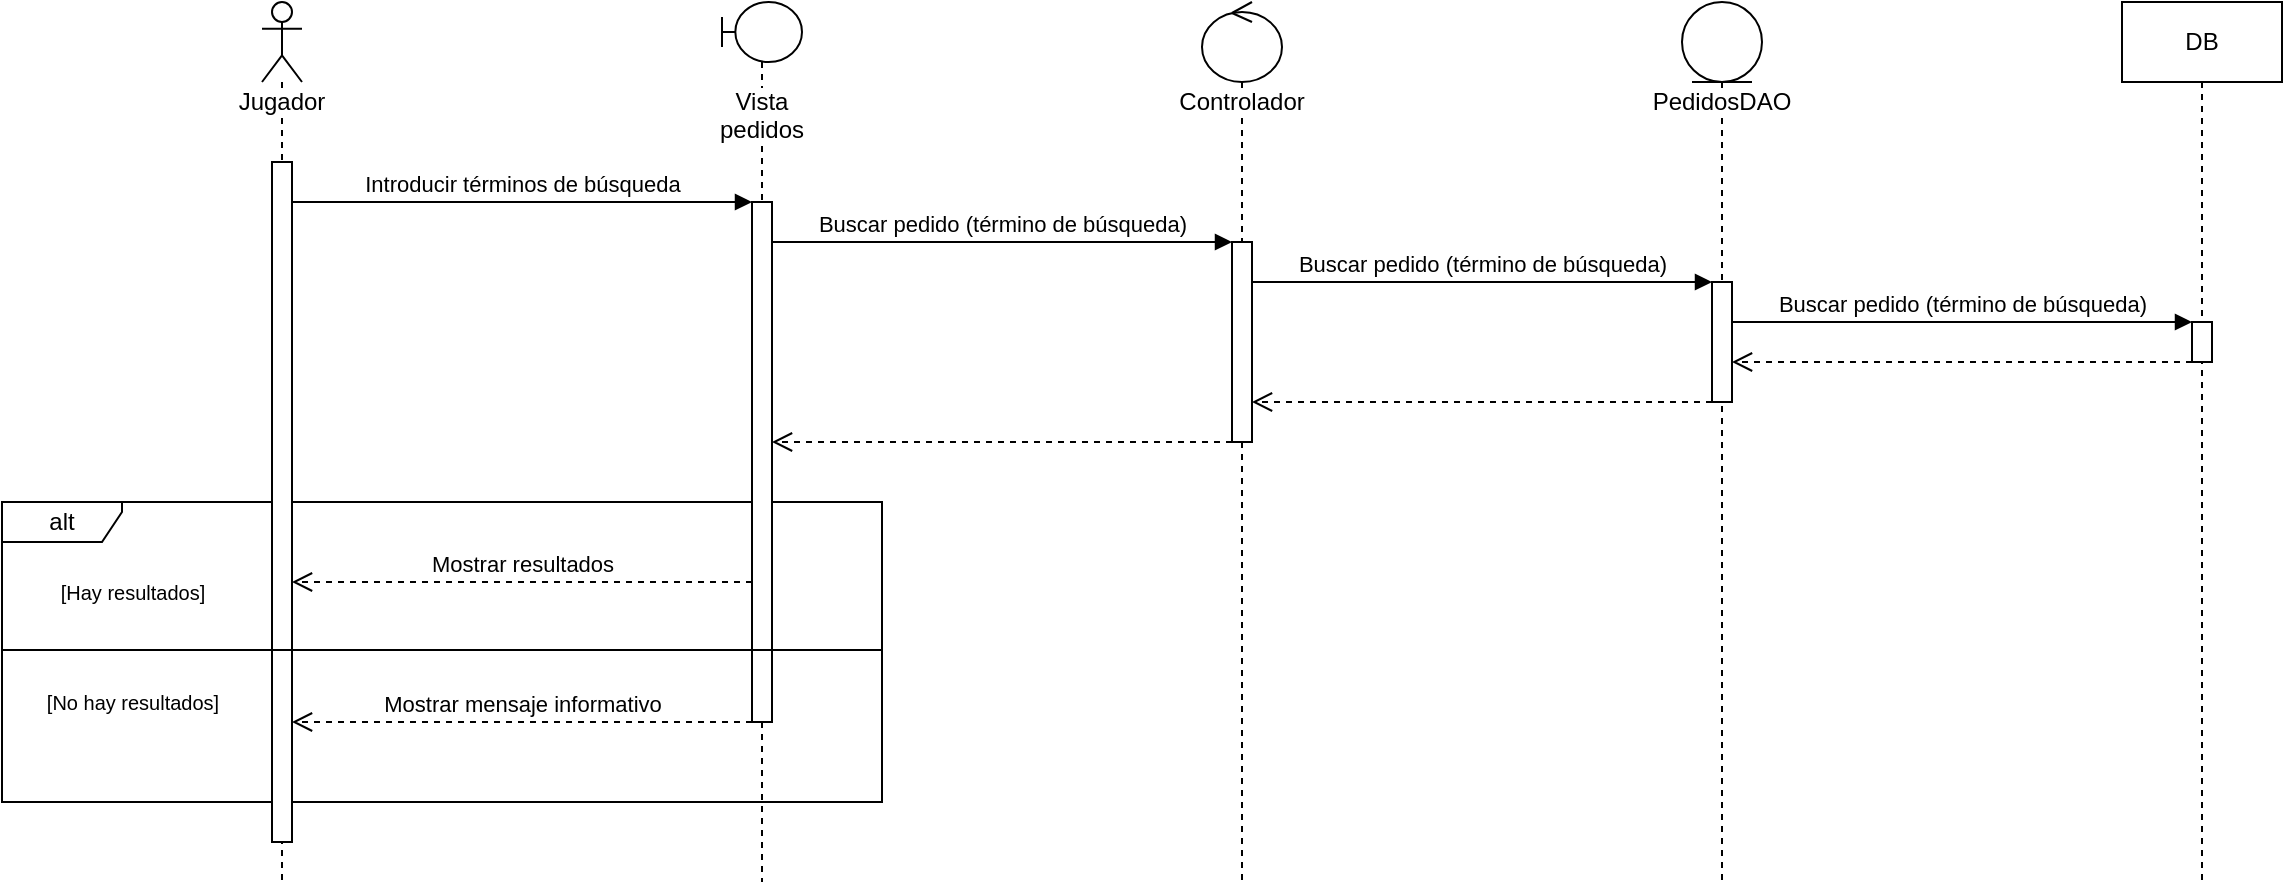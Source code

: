 <mxfile>
    <diagram name="buscar_pedidos" id="NyhIlnAzHlkeaiUVRL89">
        <mxGraphModel dx="2469" dy="983" grid="1" gridSize="10" guides="1" tooltips="1" connect="1" arrows="1" fold="1" page="1" pageScale="1" pageWidth="1169" pageHeight="827" background="#ffffff" math="0" shadow="0">
            <root>
                <mxCell id="NrNLIRBO0aEdzIi07ugP-0"/>
                <mxCell id="NrNLIRBO0aEdzIi07ugP-1" parent="NrNLIRBO0aEdzIi07ugP-0"/>
                <mxCell id="BHLCN95Iwq6hQH6J4D9S-4" value="alt" style="shape=umlFrame;whiteSpace=wrap;html=1;width=60;height=20;" vertex="1" parent="NrNLIRBO0aEdzIi07ugP-1">
                    <mxGeometry x="-80" y="290" width="440" height="150" as="geometry"/>
                </mxCell>
                <mxCell id="NrNLIRBO0aEdzIi07ugP-4" value="&lt;span style=&quot;background-color: rgb(255, 255, 255);&quot;&gt;Jugador&lt;/span&gt;" style="shape=umlLifeline;participant=umlActor;perimeter=lifelinePerimeter;whiteSpace=wrap;html=1;container=1;collapsible=0;recursiveResize=0;verticalAlign=top;spacingTop=36;outlineConnect=0;size=40;" vertex="1" parent="NrNLIRBO0aEdzIi07ugP-1">
                    <mxGeometry x="50" y="40" width="20" height="440" as="geometry"/>
                </mxCell>
                <mxCell id="NrNLIRBO0aEdzIi07ugP-5" value="" style="html=1;points=[];perimeter=orthogonalPerimeter;labelBackgroundColor=#FFFFFF;" vertex="1" parent="NrNLIRBO0aEdzIi07ugP-4">
                    <mxGeometry x="5" y="80" width="10" height="340" as="geometry"/>
                </mxCell>
                <mxCell id="NrNLIRBO0aEdzIi07ugP-6" value="Vista pedidos" style="shape=umlLifeline;participant=umlBoundary;perimeter=lifelinePerimeter;whiteSpace=wrap;html=1;container=1;collapsible=0;recursiveResize=0;verticalAlign=top;spacingTop=36;outlineConnect=0;labelBackgroundColor=#FFFFFF;size=30;" vertex="1" parent="NrNLIRBO0aEdzIi07ugP-1">
                    <mxGeometry x="280" y="40" width="40" height="440" as="geometry"/>
                </mxCell>
                <mxCell id="NrNLIRBO0aEdzIi07ugP-7" value="" style="html=1;points=[];perimeter=orthogonalPerimeter;labelBackgroundColor=#FFFFFF;" vertex="1" parent="NrNLIRBO0aEdzIi07ugP-6">
                    <mxGeometry x="15" y="100" width="10" height="260" as="geometry"/>
                </mxCell>
                <mxCell id="NrNLIRBO0aEdzIi07ugP-8" value="PedidosDAO" style="shape=umlLifeline;participant=umlEntity;perimeter=lifelinePerimeter;whiteSpace=wrap;html=1;container=1;collapsible=0;recursiveResize=0;verticalAlign=top;spacingTop=36;outlineConnect=0;labelBackgroundColor=#FFFFFF;" vertex="1" parent="NrNLIRBO0aEdzIi07ugP-1">
                    <mxGeometry x="760" y="40" width="40" height="440" as="geometry"/>
                </mxCell>
                <mxCell id="NrNLIRBO0aEdzIi07ugP-9" value="" style="html=1;points=[];perimeter=orthogonalPerimeter;labelBackgroundColor=#FFFFFF;" vertex="1" parent="NrNLIRBO0aEdzIi07ugP-8">
                    <mxGeometry x="15" y="140" width="10" height="60" as="geometry"/>
                </mxCell>
                <mxCell id="NrNLIRBO0aEdzIi07ugP-11" value="Controlador" style="shape=umlLifeline;participant=umlControl;perimeter=lifelinePerimeter;whiteSpace=wrap;html=1;container=1;collapsible=0;recursiveResize=0;verticalAlign=top;spacingTop=36;outlineConnect=0;labelBackgroundColor=#FFFFFF;" vertex="1" parent="NrNLIRBO0aEdzIi07ugP-1">
                    <mxGeometry x="520" y="40" width="40" height="440" as="geometry"/>
                </mxCell>
                <mxCell id="NrNLIRBO0aEdzIi07ugP-12" value="" style="html=1;points=[];perimeter=orthogonalPerimeter;labelBackgroundColor=#FFFFFF;" vertex="1" parent="NrNLIRBO0aEdzIi07ugP-11">
                    <mxGeometry x="15" y="120" width="10" height="100" as="geometry"/>
                </mxCell>
                <mxCell id="NrNLIRBO0aEdzIi07ugP-13" value="Introducir términos de búsqueda" style="html=1;verticalAlign=bottom;endArrow=block;" edge="1" parent="NrNLIRBO0aEdzIi07ugP-1" source="NrNLIRBO0aEdzIi07ugP-5" target="NrNLIRBO0aEdzIi07ugP-7">
                    <mxGeometry width="80" relative="1" as="geometry">
                        <mxPoint x="410" y="370" as="sourcePoint"/>
                        <mxPoint x="490" y="370" as="targetPoint"/>
                        <Array as="points">
                            <mxPoint x="180" y="140"/>
                        </Array>
                    </mxGeometry>
                </mxCell>
                <mxCell id="NrNLIRBO0aEdzIi07ugP-16" value="Buscar pedido (término de búsqueda)" style="html=1;verticalAlign=bottom;endArrow=block;" edge="1" parent="NrNLIRBO0aEdzIi07ugP-1" source="NrNLIRBO0aEdzIi07ugP-7" target="NrNLIRBO0aEdzIi07ugP-12">
                    <mxGeometry width="80" relative="1" as="geometry">
                        <mxPoint x="310" y="240.0" as="sourcePoint"/>
                        <mxPoint x="540" y="240.0" as="targetPoint"/>
                        <Array as="points">
                            <mxPoint x="420" y="160"/>
                        </Array>
                    </mxGeometry>
                </mxCell>
                <mxCell id="NrNLIRBO0aEdzIi07ugP-17" value="" style="html=1;verticalAlign=bottom;endArrow=open;dashed=1;endSize=8;" edge="1" parent="NrNLIRBO0aEdzIi07ugP-1" source="NrNLIRBO0aEdzIi07ugP-12" target="NrNLIRBO0aEdzIi07ugP-7">
                    <mxGeometry relative="1" as="geometry">
                        <mxPoint x="535.0" y="300" as="sourcePoint"/>
                        <mxPoint x="305" y="300" as="targetPoint"/>
                        <Array as="points">
                            <mxPoint x="420" y="260"/>
                        </Array>
                    </mxGeometry>
                </mxCell>
                <mxCell id="NrNLIRBO0aEdzIi07ugP-18" value="Mostrar resultados" style="html=1;verticalAlign=bottom;endArrow=open;dashed=1;endSize=8;" edge="1" parent="NrNLIRBO0aEdzIi07ugP-1" target="NrNLIRBO0aEdzIi07ugP-5" source="NrNLIRBO0aEdzIi07ugP-7">
                    <mxGeometry relative="1" as="geometry">
                        <mxPoint x="295" y="320" as="sourcePoint"/>
                        <mxPoint x="65" y="320" as="targetPoint"/>
                        <Array as="points">
                            <mxPoint x="180" y="330"/>
                        </Array>
                    </mxGeometry>
                </mxCell>
                <mxCell id="NrNLIRBO0aEdzIi07ugP-24" value="DB" style="shape=umlLifeline;perimeter=lifelinePerimeter;whiteSpace=wrap;html=1;container=1;collapsible=0;recursiveResize=0;outlineConnect=0;labelBackgroundColor=#FFFFFF;" vertex="1" parent="NrNLIRBO0aEdzIi07ugP-1">
                    <mxGeometry x="980" y="40" width="80" height="440" as="geometry"/>
                </mxCell>
                <mxCell id="BHLCN95Iwq6hQH6J4D9S-1" value="" style="html=1;points=[];perimeter=orthogonalPerimeter;" vertex="1" parent="NrNLIRBO0aEdzIi07ugP-24">
                    <mxGeometry x="35" y="160" width="10" height="20" as="geometry"/>
                </mxCell>
                <mxCell id="NrNLIRBO0aEdzIi07ugP-33" value="Buscar pedido (término de búsqueda)" style="html=1;verticalAlign=bottom;endArrow=block;" edge="1" parent="NrNLIRBO0aEdzIi07ugP-1" source="NrNLIRBO0aEdzIi07ugP-12" target="NrNLIRBO0aEdzIi07ugP-9">
                    <mxGeometry width="80" relative="1" as="geometry">
                        <mxPoint x="315" y="250" as="sourcePoint"/>
                        <mxPoint x="545" y="250" as="targetPoint"/>
                        <Array as="points">
                            <mxPoint x="650" y="180"/>
                        </Array>
                    </mxGeometry>
                </mxCell>
                <mxCell id="NrNLIRBO0aEdzIi07ugP-34" value="" style="html=1;verticalAlign=bottom;endArrow=open;dashed=1;endSize=8;" edge="1" parent="NrNLIRBO0aEdzIi07ugP-1" source="NrNLIRBO0aEdzIi07ugP-9" target="NrNLIRBO0aEdzIi07ugP-12">
                    <mxGeometry relative="1" as="geometry">
                        <mxPoint x="680" y="530" as="sourcePoint"/>
                        <mxPoint x="600" y="530" as="targetPoint"/>
                        <Array as="points">
                            <mxPoint x="660" y="240"/>
                        </Array>
                    </mxGeometry>
                </mxCell>
                <mxCell id="BHLCN95Iwq6hQH6J4D9S-2" value="Buscar pedido (término de búsqueda)" style="html=1;verticalAlign=bottom;endArrow=block;" edge="1" parent="NrNLIRBO0aEdzIi07ugP-1" source="NrNLIRBO0aEdzIi07ugP-9" target="BHLCN95Iwq6hQH6J4D9S-1">
                    <mxGeometry width="80" relative="1" as="geometry">
                        <mxPoint x="555" y="190" as="sourcePoint"/>
                        <mxPoint x="785" y="190" as="targetPoint"/>
                        <Array as="points">
                            <mxPoint x="900" y="200"/>
                        </Array>
                    </mxGeometry>
                </mxCell>
                <mxCell id="BHLCN95Iwq6hQH6J4D9S-3" value="" style="html=1;verticalAlign=bottom;endArrow=open;dashed=1;endSize=8;" edge="1" parent="NrNLIRBO0aEdzIi07ugP-1" source="BHLCN95Iwq6hQH6J4D9S-1" target="NrNLIRBO0aEdzIi07ugP-9">
                    <mxGeometry relative="1" as="geometry">
                        <mxPoint x="785" y="250" as="sourcePoint"/>
                        <mxPoint x="555" y="250" as="targetPoint"/>
                        <Array as="points">
                            <mxPoint x="900" y="220"/>
                        </Array>
                    </mxGeometry>
                </mxCell>
                <mxCell id="BHLCN95Iwq6hQH6J4D9S-5" value="&lt;font style=&quot;font-size: 10px;&quot;&gt;[Hay resultados]&lt;/font&gt;" style="text;html=1;align=center;verticalAlign=middle;resizable=0;points=[];autosize=1;strokeColor=none;fillColor=none;" vertex="1" parent="NrNLIRBO0aEdzIi07ugP-1">
                    <mxGeometry x="-65" y="320" width="100" height="30" as="geometry"/>
                </mxCell>
                <mxCell id="BHLCN95Iwq6hQH6J4D9S-6" value="" style="line;strokeWidth=1;fillColor=none;align=left;verticalAlign=middle;spacingTop=-1;spacingLeft=3;spacingRight=3;rotatable=0;labelPosition=right;points=[];portConstraint=eastwest;strokeColor=inherit;" vertex="1" parent="NrNLIRBO0aEdzIi07ugP-1">
                    <mxGeometry x="-80" y="360" width="440" height="8" as="geometry"/>
                </mxCell>
                <mxCell id="BHLCN95Iwq6hQH6J4D9S-7" value="Mostrar mensaje informativo" style="html=1;verticalAlign=bottom;endArrow=open;dashed=1;endSize=8;" edge="1" parent="NrNLIRBO0aEdzIi07ugP-1" source="NrNLIRBO0aEdzIi07ugP-7" target="NrNLIRBO0aEdzIi07ugP-5">
                    <mxGeometry relative="1" as="geometry">
                        <mxPoint x="305" y="340" as="sourcePoint"/>
                        <mxPoint x="75" y="340" as="targetPoint"/>
                        <Array as="points">
                            <mxPoint x="190" y="400"/>
                        </Array>
                    </mxGeometry>
                </mxCell>
                <mxCell id="BHLCN95Iwq6hQH6J4D9S-8" value="&lt;font style=&quot;font-size: 10px;&quot;&gt;[No hay resultados]&lt;/font&gt;" style="text;html=1;align=center;verticalAlign=middle;resizable=0;points=[];autosize=1;strokeColor=none;fillColor=none;" vertex="1" parent="NrNLIRBO0aEdzIi07ugP-1">
                    <mxGeometry x="-70" y="375" width="110" height="30" as="geometry"/>
                </mxCell>
            </root>
        </mxGraphModel>
    </diagram>
    <diagram name="ver_pedidos" id="2v1RjmbA5qMmFiW3CMwf">
        <mxGraphModel dx="1040" dy="786" grid="1" gridSize="10" guides="1" tooltips="1" connect="1" arrows="1" fold="1" page="1" pageScale="1" pageWidth="1169" pageHeight="827" background="#FFFFFF" math="0" shadow="0">
            <root>
                <mxCell id="eQL7C9l_25B5tAFCXCl3-0"/>
                <mxCell id="eQL7C9l_25B5tAFCXCl3-1" parent="eQL7C9l_25B5tAFCXCl3-0"/>
                <mxCell id="eQL7C9l_25B5tAFCXCl3-2" value="&lt;span style=&quot;background-color: rgb(255, 255, 255);&quot;&gt;Jugador&lt;/span&gt;" style="shape=umlLifeline;participant=umlActor;perimeter=lifelinePerimeter;whiteSpace=wrap;html=1;container=1;collapsible=0;recursiveResize=0;verticalAlign=top;spacingTop=36;outlineConnect=0;size=40;rounded=1;" vertex="1" parent="eQL7C9l_25B5tAFCXCl3-1">
                    <mxGeometry x="50" y="40" width="20" height="280" as="geometry"/>
                </mxCell>
                <mxCell id="eQL7C9l_25B5tAFCXCl3-3" value="" style="html=1;points=[];perimeter=orthogonalPerimeter;labelBackgroundColor=#FFFFFF;rounded=1;" vertex="1" parent="eQL7C9l_25B5tAFCXCl3-2">
                    <mxGeometry x="5" y="80" width="10" height="180" as="geometry"/>
                </mxCell>
                <mxCell id="eQL7C9l_25B5tAFCXCl3-4" value="Vista pedidos" style="shape=umlLifeline;participant=umlBoundary;perimeter=lifelinePerimeter;whiteSpace=wrap;html=1;container=1;collapsible=0;recursiveResize=0;verticalAlign=top;spacingTop=36;outlineConnect=0;labelBackgroundColor=#FFFFFF;size=30;rounded=1;" vertex="1" parent="eQL7C9l_25B5tAFCXCl3-1">
                    <mxGeometry x="280" y="40" width="40" height="280" as="geometry"/>
                </mxCell>
                <mxCell id="eQL7C9l_25B5tAFCXCl3-5" value="" style="html=1;points=[];perimeter=orthogonalPerimeter;labelBackgroundColor=#FFFFFF;rounded=1;" vertex="1" parent="eQL7C9l_25B5tAFCXCl3-4">
                    <mxGeometry x="15" y="100" width="10" height="140" as="geometry"/>
                </mxCell>
                <mxCell id="eQL7C9l_25B5tAFCXCl3-6" value="PedidosDAO" style="shape=umlLifeline;participant=umlEntity;perimeter=lifelinePerimeter;whiteSpace=wrap;html=1;container=1;collapsible=0;recursiveResize=0;verticalAlign=top;spacingTop=36;outlineConnect=0;labelBackgroundColor=#FFFFFF;rounded=1;" vertex="1" parent="eQL7C9l_25B5tAFCXCl3-1">
                    <mxGeometry x="760" y="40" width="40" height="280" as="geometry"/>
                </mxCell>
                <mxCell id="eQL7C9l_25B5tAFCXCl3-7" value="" style="html=1;points=[];perimeter=orthogonalPerimeter;labelBackgroundColor=#FFFFFF;rounded=1;" vertex="1" parent="eQL7C9l_25B5tAFCXCl3-6">
                    <mxGeometry x="15" y="140" width="10" height="60" as="geometry"/>
                </mxCell>
                <mxCell id="eQL7C9l_25B5tAFCXCl3-8" value="Controlador" style="shape=umlLifeline;participant=umlControl;perimeter=lifelinePerimeter;whiteSpace=wrap;html=1;container=1;collapsible=0;recursiveResize=0;verticalAlign=top;spacingTop=36;outlineConnect=0;labelBackgroundColor=#FFFFFF;rounded=1;" vertex="1" parent="eQL7C9l_25B5tAFCXCl3-1">
                    <mxGeometry x="520" y="40" width="40" height="280" as="geometry"/>
                </mxCell>
                <mxCell id="eQL7C9l_25B5tAFCXCl3-9" value="" style="html=1;points=[];perimeter=orthogonalPerimeter;labelBackgroundColor=#FFFFFF;rounded=1;" vertex="1" parent="eQL7C9l_25B5tAFCXCl3-8">
                    <mxGeometry x="15" y="120" width="10" height="100" as="geometry"/>
                </mxCell>
                <mxCell id="eQL7C9l_25B5tAFCXCl3-10" value="DB" style="shape=umlLifeline;perimeter=lifelinePerimeter;whiteSpace=wrap;html=1;container=1;collapsible=0;recursiveResize=0;outlineConnect=0;labelBackgroundColor=#FFFFFF;rounded=1;" vertex="1" parent="eQL7C9l_25B5tAFCXCl3-1">
                    <mxGeometry x="980" y="40" width="80" height="280" as="geometry"/>
                </mxCell>
                <mxCell id="eQL7C9l_25B5tAFCXCl3-11" value="" style="html=1;points=[];perimeter=orthogonalPerimeter;labelBackgroundColor=none;fontSize=10;rounded=1;" vertex="1" parent="eQL7C9l_25B5tAFCXCl3-10">
                    <mxGeometry x="35" y="160" width="10" height="20" as="geometry"/>
                </mxCell>
                <mxCell id="eQL7C9l_25B5tAFCXCl3-12" value="" style="html=1;verticalAlign=bottom;endArrow=open;dashed=1;endSize=8;fontSize=10;" edge="1" parent="eQL7C9l_25B5tAFCXCl3-1" source="eQL7C9l_25B5tAFCXCl3-10" target="eQL7C9l_25B5tAFCXCl3-7">
                    <mxGeometry relative="1" as="geometry">
                        <mxPoint x="785" y="210" as="sourcePoint"/>
                        <mxPoint x="555" y="210" as="targetPoint"/>
                        <Array as="points">
                            <mxPoint x="900" y="220"/>
                        </Array>
                    </mxGeometry>
                </mxCell>
                <mxCell id="eQL7C9l_25B5tAFCXCl3-13" value="Ver pedidos" style="html=1;verticalAlign=bottom;endArrow=block;" edge="1" parent="eQL7C9l_25B5tAFCXCl3-1" source="eQL7C9l_25B5tAFCXCl3-5" target="eQL7C9l_25B5tAFCXCl3-9">
                    <mxGeometry width="80" relative="1" as="geometry">
                        <mxPoint x="355" y="90" as="sourcePoint"/>
                        <mxPoint x="585" y="90" as="targetPoint"/>
                        <Array as="points">
                            <mxPoint x="420" y="160"/>
                        </Array>
                    </mxGeometry>
                </mxCell>
                <mxCell id="eQL7C9l_25B5tAFCXCl3-14" value="Ver pedidos" style="html=1;verticalAlign=bottom;endArrow=block;" edge="1" parent="eQL7C9l_25B5tAFCXCl3-1" source="eQL7C9l_25B5tAFCXCl3-9" target="eQL7C9l_25B5tAFCXCl3-7">
                    <mxGeometry width="80" relative="1" as="geometry">
                        <mxPoint x="315" y="110" as="sourcePoint"/>
                        <mxPoint x="545" y="110" as="targetPoint"/>
                        <Array as="points">
                            <mxPoint x="660" y="180"/>
                        </Array>
                    </mxGeometry>
                </mxCell>
                <mxCell id="eQL7C9l_25B5tAFCXCl3-15" value="" style="html=1;verticalAlign=bottom;endArrow=open;dashed=1;endSize=8;fontSize=10;" edge="1" parent="eQL7C9l_25B5tAFCXCl3-1" source="eQL7C9l_25B5tAFCXCl3-7" target="eQL7C9l_25B5tAFCXCl3-9">
                    <mxGeometry relative="1" as="geometry">
                        <mxPoint x="600" y="230" as="sourcePoint"/>
                        <mxPoint x="520" y="230" as="targetPoint"/>
                        <Array as="points">
                            <mxPoint x="660" y="240"/>
                        </Array>
                    </mxGeometry>
                </mxCell>
                <mxCell id="eQL7C9l_25B5tAFCXCl3-16" value="" style="html=1;verticalAlign=bottom;endArrow=open;dashed=1;endSize=8;fontSize=10;" edge="1" parent="eQL7C9l_25B5tAFCXCl3-1" source="eQL7C9l_25B5tAFCXCl3-9" target="eQL7C9l_25B5tAFCXCl3-5">
                    <mxGeometry relative="1" as="geometry">
                        <mxPoint x="1025" y="150" as="sourcePoint"/>
                        <mxPoint x="555" y="150" as="targetPoint"/>
                        <Array as="points">
                            <mxPoint x="430" y="260"/>
                        </Array>
                    </mxGeometry>
                </mxCell>
                <mxCell id="eQL7C9l_25B5tAFCXCl3-17" value="" style="html=1;verticalAlign=bottom;endArrow=open;dashed=1;endSize=8;fontSize=10;" edge="1" parent="eQL7C9l_25B5tAFCXCl3-1" source="eQL7C9l_25B5tAFCXCl3-5" target="eQL7C9l_25B5tAFCXCl3-3">
                    <mxGeometry relative="1" as="geometry">
                        <mxPoint x="300" y="190" as="sourcePoint"/>
                        <mxPoint x="70" y="190" as="targetPoint"/>
                        <Array as="points">
                            <mxPoint x="180" y="280"/>
                        </Array>
                    </mxGeometry>
                </mxCell>
                <mxCell id="eQL7C9l_25B5tAFCXCl3-18" value="Obtener pedidos" style="html=1;verticalAlign=bottom;endArrow=block;" edge="1" parent="eQL7C9l_25B5tAFCXCl3-1" source="eQL7C9l_25B5tAFCXCl3-7" target="eQL7C9l_25B5tAFCXCl3-11">
                    <mxGeometry width="80" relative="1" as="geometry">
                        <mxPoint x="555" y="170" as="sourcePoint"/>
                        <mxPoint x="785" y="170" as="targetPoint"/>
                        <Array as="points">
                            <mxPoint x="900" y="200"/>
                        </Array>
                    </mxGeometry>
                </mxCell>
                <mxCell id="eQL7C9l_25B5tAFCXCl3-19" value="Ver lista de pedidos" style="html=1;verticalAlign=bottom;endArrow=block;" edge="1" parent="eQL7C9l_25B5tAFCXCl3-1" source="eQL7C9l_25B5tAFCXCl3-3" target="eQL7C9l_25B5tAFCXCl3-5">
                    <mxGeometry width="80" relative="1" as="geometry">
                        <mxPoint x="75" y="120.0" as="sourcePoint"/>
                        <mxPoint x="305" y="120.0" as="targetPoint"/>
                        <Array as="points">
                            <mxPoint x="180" y="140"/>
                        </Array>
                    </mxGeometry>
                </mxCell>
            </root>
        </mxGraphModel>
    </diagram>
    <diagram id="PFj5AoRyFz8LDhigxnEz" name="añadir_pedido">
        <mxGraphModel dx="2209" dy="786" grid="1" gridSize="10" guides="1" tooltips="1" connect="1" arrows="1" fold="1" page="1" pageScale="1" pageWidth="1169" pageHeight="827" background="#ffffff" math="0" shadow="0">
            <root>
                <mxCell id="0"/>
                <mxCell id="1" parent="0"/>
                <mxCell id="18" value="opt" style="shape=umlFrame;whiteSpace=wrap;html=1;labelBackgroundColor=none;fillColor=#f5f5f5;fontColor=#333333;strokeColor=#666666;" parent="1" vertex="1">
                    <mxGeometry x="-40" y="490" width="1340" height="380" as="geometry"/>
                </mxCell>
                <mxCell id="43" value="loop" style="shape=umlFrame;whiteSpace=wrap;html=1;labelBackgroundColor=none;fillColor=#dae8fc;strokeColor=#6c8ebf;" parent="1" vertex="1">
                    <mxGeometry x="-20" y="690" width="1080" height="150" as="geometry"/>
                </mxCell>
                <mxCell id="2" value="&lt;span style=&quot;background-color: rgb(255, 255, 255);&quot;&gt;Jugador&lt;/span&gt;" style="shape=umlLifeline;participant=umlActor;perimeter=lifelinePerimeter;whiteSpace=wrap;html=1;container=1;collapsible=0;recursiveResize=0;verticalAlign=top;spacingTop=36;outlineConnect=0;size=40;" parent="1" vertex="1">
                    <mxGeometry x="50" y="40" width="20" height="880" as="geometry"/>
                </mxCell>
                <mxCell id="6" value="" style="html=1;points=[];perimeter=orthogonalPerimeter;labelBackgroundColor=#FFFFFF;" parent="2" vertex="1">
                    <mxGeometry x="5" y="80" width="10" height="780" as="geometry"/>
                </mxCell>
                <mxCell id="3" value="Vista pedidos" style="shape=umlLifeline;participant=umlBoundary;perimeter=lifelinePerimeter;whiteSpace=wrap;html=1;container=1;collapsible=0;recursiveResize=0;verticalAlign=top;spacingTop=36;outlineConnect=0;labelBackgroundColor=#FFFFFF;size=30;" parent="1" vertex="1">
                    <mxGeometry x="280" y="40" width="40" height="880" as="geometry"/>
                </mxCell>
                <mxCell id="7" value="" style="html=1;points=[];perimeter=orthogonalPerimeter;labelBackgroundColor=#FFFFFF;" parent="3" vertex="1">
                    <mxGeometry x="15" y="100" width="10" height="760" as="geometry"/>
                </mxCell>
                <mxCell id="4" value="PedidosDAO" style="shape=umlLifeline;participant=umlEntity;perimeter=lifelinePerimeter;whiteSpace=wrap;html=1;container=1;collapsible=0;recursiveResize=0;verticalAlign=top;spacingTop=36;outlineConnect=0;labelBackgroundColor=#FFFFFF;" parent="1" vertex="1">
                    <mxGeometry x="1000" y="40" width="40" height="880" as="geometry"/>
                </mxCell>
                <mxCell id="35" value="" style="html=1;points=[];perimeter=orthogonalPerimeter;labelBackgroundColor=#FFFFFF;" parent="4" vertex="1">
                    <mxGeometry x="15" y="220" width="10" height="160" as="geometry"/>
                </mxCell>
                <mxCell id="39" value="" style="html=1;points=[];perimeter=orthogonalPerimeter;labelBackgroundColor=#FFFFFF;" parent="4" vertex="1">
                    <mxGeometry x="15" y="720" width="10" height="20" as="geometry"/>
                </mxCell>
                <mxCell id="5" value="Controlador" style="shape=umlLifeline;participant=umlControl;perimeter=lifelinePerimeter;whiteSpace=wrap;html=1;container=1;collapsible=0;recursiveResize=0;verticalAlign=top;spacingTop=36;outlineConnect=0;labelBackgroundColor=#FFFFFF;" parent="1" vertex="1">
                    <mxGeometry x="520" y="40" width="40" height="880" as="geometry"/>
                </mxCell>
                <mxCell id="12" value="" style="html=1;points=[];perimeter=orthogonalPerimeter;labelBackgroundColor=#FFFFFF;" parent="5" vertex="1">
                    <mxGeometry x="15" y="120" width="10" height="740" as="geometry"/>
                </mxCell>
                <mxCell id="8" value="Pulsar botón 'Añadir pedido'" style="html=1;verticalAlign=bottom;endArrow=block;" parent="1" source="6" target="7" edge="1">
                    <mxGeometry width="80" relative="1" as="geometry">
                        <mxPoint x="410" y="370" as="sourcePoint"/>
                        <mxPoint x="490" y="370" as="targetPoint"/>
                        <Array as="points">
                            <mxPoint x="180" y="140"/>
                        </Array>
                    </mxGeometry>
                </mxCell>
                <mxCell id="9" value="Mostrar lista con tipos de pedido" style="html=1;verticalAlign=bottom;endArrow=open;dashed=1;endSize=8;" parent="1" source="7" target="6" edge="1">
                    <mxGeometry relative="1" as="geometry">
                        <mxPoint x="490" y="370" as="sourcePoint"/>
                        <mxPoint x="410" y="370" as="targetPoint"/>
                        <Array as="points">
                            <mxPoint x="180" y="180"/>
                        </Array>
                    </mxGeometry>
                </mxCell>
                <mxCell id="10" value="Seleccionar tipo de pedido a crear" style="html=1;verticalAlign=bottom;endArrow=block;" parent="1" source="6" target="7" edge="1">
                    <mxGeometry width="80" relative="1" as="geometry">
                        <mxPoint x="75" y="150" as="sourcePoint"/>
                        <mxPoint x="305" y="150" as="targetPoint"/>
                        <Array as="points">
                            <mxPoint x="180" y="220"/>
                        </Array>
                    </mxGeometry>
                </mxCell>
                <mxCell id="11" value="Solicitar formulario (tipo pedido)" style="html=1;verticalAlign=bottom;endArrow=block;" parent="1" source="7" target="12" edge="1">
                    <mxGeometry width="80" relative="1" as="geometry">
                        <mxPoint x="310" y="240.0" as="sourcePoint"/>
                        <mxPoint x="540" y="240.0" as="targetPoint"/>
                        <Array as="points">
                            <mxPoint x="425" y="240"/>
                        </Array>
                    </mxGeometry>
                </mxCell>
                <mxCell id="14" value="Mostrar formulario" style="html=1;verticalAlign=bottom;endArrow=open;dashed=1;endSize=8;" parent="1" edge="1">
                    <mxGeometry relative="1" as="geometry">
                        <mxPoint x="535.0" y="300" as="sourcePoint"/>
                        <mxPoint x="305" y="300" as="targetPoint"/>
                        <Array as="points">
                            <mxPoint x="425" y="300"/>
                        </Array>
                    </mxGeometry>
                </mxCell>
                <mxCell id="16" value="Mostrar formulario" style="html=1;verticalAlign=bottom;endArrow=open;dashed=1;endSize=8;" parent="1" edge="1">
                    <mxGeometry relative="1" as="geometry">
                        <mxPoint x="295" y="320" as="sourcePoint"/>
                        <mxPoint x="65" y="320" as="targetPoint"/>
                        <Array as="points">
                            <mxPoint x="180" y="320"/>
                        </Array>
                    </mxGeometry>
                </mxCell>
                <mxCell id="17" value="Insertar datos del pedido" style="html=1;verticalAlign=bottom;endArrow=block;" parent="1" edge="1">
                    <mxGeometry width="80" relative="1" as="geometry">
                        <mxPoint x="65" y="360" as="sourcePoint"/>
                        <mxPoint x="295" y="360" as="targetPoint"/>
                        <Array as="points">
                            <mxPoint x="180" y="360"/>
                        </Array>
                    </mxGeometry>
                </mxCell>
                <mxCell id="19" value="Pulsar botón 'Añadir componente'" style="html=1;verticalAlign=bottom;endArrow=block;" parent="1" edge="1">
                    <mxGeometry width="80" relative="1" as="geometry">
                        <mxPoint x="65" y="520.0" as="sourcePoint"/>
                        <mxPoint x="295" y="520.0" as="targetPoint"/>
                        <Array as="points">
                            <mxPoint x="190" y="520"/>
                        </Array>
                    </mxGeometry>
                </mxCell>
                <mxCell id="21" value="Solicitar lista de componentes" style="html=1;verticalAlign=bottom;endArrow=block;" parent="1" edge="1">
                    <mxGeometry width="80" relative="1" as="geometry">
                        <mxPoint x="305" y="540.0" as="sourcePoint"/>
                        <mxPoint x="535.0" y="540.0" as="targetPoint"/>
                        <Array as="points">
                            <mxPoint x="420" y="540"/>
                        </Array>
                    </mxGeometry>
                </mxCell>
                <mxCell id="22" value="ComponentesDAO" style="shape=umlLifeline;participant=umlEntity;perimeter=lifelinePerimeter;whiteSpace=wrap;html=1;container=1;collapsible=0;recursiveResize=0;verticalAlign=top;spacingTop=36;outlineConnect=0;labelBackgroundColor=#FFFFFF;" parent="1" vertex="1">
                    <mxGeometry x="760" y="40" width="40" height="880" as="geometry"/>
                </mxCell>
                <mxCell id="25" value="" style="html=1;points=[];perimeter=orthogonalPerimeter;labelBackgroundColor=#FFFFFF;" parent="22" vertex="1">
                    <mxGeometry x="15" y="520" width="10" height="60" as="geometry"/>
                </mxCell>
                <mxCell id="23" value="DB" style="shape=umlLifeline;perimeter=lifelinePerimeter;whiteSpace=wrap;html=1;container=1;collapsible=0;recursiveResize=0;outlineConnect=0;labelBackgroundColor=#FFFFFF;" parent="1" vertex="1">
                    <mxGeometry x="1220" y="40" width="80" height="880" as="geometry"/>
                </mxCell>
                <mxCell id="26" value="" style="html=1;points=[];perimeter=orthogonalPerimeter;labelBackgroundColor=#FFFFFF;" parent="23" vertex="1">
                    <mxGeometry x="35" y="540" width="10" height="20" as="geometry"/>
                </mxCell>
                <mxCell id="24" value="Solicitar lista de componentes" style="html=1;verticalAlign=bottom;endArrow=block;" parent="1" edge="1">
                    <mxGeometry width="80" relative="1" as="geometry">
                        <mxPoint x="545.0" y="560.0" as="sourcePoint"/>
                        <mxPoint x="775.0" y="560.0" as="targetPoint"/>
                        <Array as="points">
                            <mxPoint x="660" y="560"/>
                        </Array>
                    </mxGeometry>
                </mxCell>
                <mxCell id="28" value="Obtener componentes" style="html=1;verticalAlign=bottom;endArrow=block;" parent="1" edge="1">
                    <mxGeometry width="80" relative="1" as="geometry">
                        <mxPoint x="785.0" y="580.0" as="sourcePoint"/>
                        <mxPoint x="1255.0" y="580.0" as="targetPoint"/>
                        <Array as="points">
                            <mxPoint x="1020" y="580"/>
                        </Array>
                    </mxGeometry>
                </mxCell>
                <mxCell id="29" value="" style="html=1;verticalAlign=bottom;endArrow=open;dashed=1;endSize=8;" parent="1" edge="1">
                    <mxGeometry relative="1" as="geometry">
                        <mxPoint x="1255.0" y="600.0" as="sourcePoint"/>
                        <mxPoint x="785.0" y="600.0" as="targetPoint"/>
                        <Array as="points">
                            <mxPoint x="1020" y="600"/>
                        </Array>
                    </mxGeometry>
                </mxCell>
                <mxCell id="30" value="" style="html=1;verticalAlign=bottom;endArrow=open;dashed=1;endSize=8;" parent="1" edge="1">
                    <mxGeometry relative="1" as="geometry">
                        <mxPoint x="775.0" y="620.0" as="sourcePoint"/>
                        <mxPoint x="545.0" y="620.0" as="targetPoint"/>
                        <Array as="points">
                            <mxPoint x="660" y="620"/>
                        </Array>
                    </mxGeometry>
                </mxCell>
                <mxCell id="31" value="Mostrar lista de componentes" style="html=1;verticalAlign=bottom;endArrow=open;dashed=1;endSize=8;" parent="1" edge="1">
                    <mxGeometry relative="1" as="geometry">
                        <mxPoint x="535.0" y="640.0" as="sourcePoint"/>
                        <mxPoint x="305" y="640.0" as="targetPoint"/>
                        <Array as="points">
                            <mxPoint x="420" y="640"/>
                        </Array>
                    </mxGeometry>
                </mxCell>
                <mxCell id="32" value="Mostrar lista de componentes" style="html=1;verticalAlign=bottom;endArrow=open;dashed=1;endSize=8;" parent="1" edge="1">
                    <mxGeometry relative="1" as="geometry">
                        <mxPoint x="295" y="660.0" as="sourcePoint"/>
                        <mxPoint x="65" y="660.0" as="targetPoint"/>
                        <Array as="points">
                            <mxPoint x="180" y="660"/>
                        </Array>
                    </mxGeometry>
                </mxCell>
                <mxCell id="33" value="Seleccionar componente" style="html=1;verticalAlign=bottom;endArrow=block;" parent="1" edge="1">
                    <mxGeometry width="80" relative="1" as="geometry">
                        <mxPoint x="65" y="720.0" as="sourcePoint"/>
                        <mxPoint x="295" y="720.0" as="targetPoint"/>
                        <Array as="points">
                            <mxPoint x="180" y="720"/>
                        </Array>
                    </mxGeometry>
                </mxCell>
                <mxCell id="34" value="Crear pedido" style="html=1;verticalAlign=bottom;endArrow=block;" parent="1" source="12" target="35" edge="1">
                    <mxGeometry width="80" relative="1" as="geometry">
                        <mxPoint x="315" y="250" as="sourcePoint"/>
                        <mxPoint x="545" y="250" as="targetPoint"/>
                        <Array as="points">
                            <mxPoint x="780" y="260"/>
                        </Array>
                    </mxGeometry>
                </mxCell>
                <mxCell id="36" value="" style="html=1;verticalAlign=bottom;endArrow=open;dashed=1;endSize=8;" parent="1" source="35" target="12" edge="1">
                    <mxGeometry relative="1" as="geometry">
                        <mxPoint x="680" y="530" as="sourcePoint"/>
                        <mxPoint x="600" y="530" as="targetPoint"/>
                        <Array as="points">
                            <mxPoint x="790" y="280"/>
                        </Array>
                    </mxGeometry>
                </mxCell>
                <mxCell id="37" value="Añadir componente" style="html=1;verticalAlign=bottom;endArrow=block;" parent="1" edge="1">
                    <mxGeometry width="80" relative="1" as="geometry">
                        <mxPoint x="305" y="740" as="sourcePoint"/>
                        <mxPoint x="535" y="740" as="targetPoint"/>
                        <Array as="points">
                            <mxPoint x="420" y="740"/>
                        </Array>
                    </mxGeometry>
                </mxCell>
                <mxCell id="38" value="Añadir componente" style="html=1;verticalAlign=bottom;endArrow=block;" parent="1" target="39" edge="1">
                    <mxGeometry width="80" relative="1" as="geometry">
                        <mxPoint x="545" y="760" as="sourcePoint"/>
                        <mxPoint x="840" y="1010" as="targetPoint"/>
                        <Array as="points">
                            <mxPoint x="780" y="760"/>
                        </Array>
                    </mxGeometry>
                </mxCell>
                <mxCell id="40" value="" style="html=1;verticalAlign=bottom;endArrow=open;dashed=1;endSize=8;" parent="1" source="39" edge="1">
                    <mxGeometry relative="1" as="geometry">
                        <mxPoint x="1265.0" y="630.0" as="sourcePoint"/>
                        <mxPoint x="545" y="780" as="targetPoint"/>
                        <Array as="points">
                            <mxPoint x="780" y="780"/>
                        </Array>
                    </mxGeometry>
                </mxCell>
                <mxCell id="44" value="" style="html=1;verticalAlign=bottom;endArrow=open;dashed=1;endSize=8;" parent="1" edge="1">
                    <mxGeometry relative="1" as="geometry">
                        <mxPoint x="535" y="800" as="sourcePoint"/>
                        <mxPoint x="305" y="800" as="targetPoint"/>
                        <Array as="points">
                            <mxPoint x="430" y="800"/>
                        </Array>
                    </mxGeometry>
                </mxCell>
                <mxCell id="45" value="" style="html=1;verticalAlign=bottom;endArrow=open;dashed=1;endSize=8;" parent="1" edge="1">
                    <mxGeometry relative="1" as="geometry">
                        <mxPoint x="295" y="820" as="sourcePoint"/>
                        <mxPoint x="65" y="820" as="targetPoint"/>
                        <Array as="points">
                            <mxPoint x="195" y="820"/>
                        </Array>
                    </mxGeometry>
                </mxCell>
                <mxCell id="46" value="Insertar datos del pedido" style="html=1;verticalAlign=bottom;endArrow=block;" parent="1" source="7" target="12" edge="1">
                    <mxGeometry width="80" relative="1" as="geometry">
                        <mxPoint x="310" y="380" as="sourcePoint"/>
                        <mxPoint x="540" y="380" as="targetPoint"/>
                        <Array as="points">
                            <mxPoint x="425" y="380"/>
                        </Array>
                    </mxGeometry>
                </mxCell>
                <mxCell id="48" value="Insertar datos del pedido" style="html=1;verticalAlign=bottom;endArrow=block;" parent="1" source="12" target="35" edge="1">
                    <mxGeometry width="80" relative="1" as="geometry">
                        <mxPoint x="315" y="390" as="sourcePoint"/>
                        <mxPoint x="545" y="390" as="targetPoint"/>
                        <Array as="points">
                            <mxPoint x="780" y="400"/>
                        </Array>
                    </mxGeometry>
                </mxCell>
                <mxCell id="49" value="" style="html=1;verticalAlign=bottom;endArrow=open;dashed=1;endSize=8;" parent="1" source="35" target="12" edge="1">
                    <mxGeometry relative="1" as="geometry">
                        <mxPoint x="1025" y="290" as="sourcePoint"/>
                        <mxPoint x="555" y="290" as="targetPoint"/>
                        <Array as="points">
                            <mxPoint x="780" y="420"/>
                        </Array>
                    </mxGeometry>
                </mxCell>
                <mxCell id="50" value="" style="html=1;verticalAlign=bottom;endArrow=open;dashed=1;endSize=8;" parent="1" source="12" target="7" edge="1">
                    <mxGeometry relative="1" as="geometry">
                        <mxPoint x="540" y="420" as="sourcePoint"/>
                        <mxPoint x="305" y="420" as="targetPoint"/>
                        <Array as="points">
                            <mxPoint x="410" y="440"/>
                        </Array>
                    </mxGeometry>
                </mxCell>
                <mxCell id="51" value="" style="html=1;verticalAlign=bottom;endArrow=open;dashed=1;endSize=8;" parent="1" source="7" target="6" edge="1">
                    <mxGeometry relative="1" as="geometry">
                        <mxPoint x="545" y="450" as="sourcePoint"/>
                        <mxPoint x="315" y="450" as="targetPoint"/>
                        <Array as="points">
                            <mxPoint x="180" y="460"/>
                        </Array>
                    </mxGeometry>
                </mxCell>
            </root>
        </mxGraphModel>
    </diagram>
    <diagram name="editar_pedido" id="nhS0gkBror7moDUpEGiO">
        <mxGraphModel dx="1040" dy="786" grid="1" gridSize="10" guides="1" tooltips="1" connect="1" arrows="1" fold="1" page="1" pageScale="1" pageWidth="1169" pageHeight="827" background="#FFFFFF" math="0" shadow="0">
            <root>
                <mxCell id="PkNUUV6D57fBzduhfl7W-0"/>
                <mxCell id="PkNUUV6D57fBzduhfl7W-1" parent="PkNUUV6D57fBzduhfl7W-0"/>
                <mxCell id="PkNUUV6D57fBzduhfl7W-4" value="&lt;span style=&quot;background-color: rgb(255, 255, 255);&quot;&gt;Jugador&lt;/span&gt;" style="shape=umlLifeline;participant=umlActor;perimeter=lifelinePerimeter;whiteSpace=wrap;html=1;container=1;collapsible=0;recursiveResize=0;verticalAlign=top;spacingTop=36;outlineConnect=0;size=40;rounded=1;" parent="PkNUUV6D57fBzduhfl7W-1" vertex="1">
                    <mxGeometry x="50" y="40" width="20" height="480" as="geometry"/>
                </mxCell>
                <mxCell id="PkNUUV6D57fBzduhfl7W-5" value="" style="html=1;points=[];perimeter=orthogonalPerimeter;labelBackgroundColor=#FFFFFF;rounded=1;" parent="PkNUUV6D57fBzduhfl7W-4" vertex="1">
                    <mxGeometry x="5" y="80" width="10" height="380" as="geometry"/>
                </mxCell>
                <mxCell id="PkNUUV6D57fBzduhfl7W-6" value="Vista pedidos" style="shape=umlLifeline;participant=umlBoundary;perimeter=lifelinePerimeter;whiteSpace=wrap;html=1;container=1;collapsible=0;recursiveResize=0;verticalAlign=top;spacingTop=36;outlineConnect=0;labelBackgroundColor=#FFFFFF;size=30;rounded=1;" parent="PkNUUV6D57fBzduhfl7W-1" vertex="1">
                    <mxGeometry x="280" y="40" width="40" height="480" as="geometry"/>
                </mxCell>
                <mxCell id="PkNUUV6D57fBzduhfl7W-7" value="" style="html=1;points=[];perimeter=orthogonalPerimeter;labelBackgroundColor=#FFFFFF;rounded=1;" parent="PkNUUV6D57fBzduhfl7W-6" vertex="1">
                    <mxGeometry x="15" y="100" width="10" height="340" as="geometry"/>
                </mxCell>
                <mxCell id="PkNUUV6D57fBzduhfl7W-8" value="PedidosDAO" style="shape=umlLifeline;participant=umlEntity;perimeter=lifelinePerimeter;whiteSpace=wrap;html=1;container=1;collapsible=0;recursiveResize=0;verticalAlign=top;spacingTop=36;outlineConnect=0;labelBackgroundColor=#FFFFFF;rounded=1;" parent="PkNUUV6D57fBzduhfl7W-1" vertex="1">
                    <mxGeometry x="760" y="40" width="40" height="480" as="geometry"/>
                </mxCell>
                <mxCell id="PkNUUV6D57fBzduhfl7W-9" value="" style="html=1;points=[];perimeter=orthogonalPerimeter;labelBackgroundColor=#FFFFFF;rounded=1;" parent="PkNUUV6D57fBzduhfl7W-8" vertex="1">
                    <mxGeometry x="15" y="140" width="10" height="260" as="geometry"/>
                </mxCell>
                <mxCell id="PkNUUV6D57fBzduhfl7W-11" value="Controlador" style="shape=umlLifeline;participant=umlControl;perimeter=lifelinePerimeter;whiteSpace=wrap;html=1;container=1;collapsible=0;recursiveResize=0;verticalAlign=top;spacingTop=36;outlineConnect=0;labelBackgroundColor=#FFFFFF;rounded=1;" parent="PkNUUV6D57fBzduhfl7W-1" vertex="1">
                    <mxGeometry x="520" y="40" width="40" height="480" as="geometry"/>
                </mxCell>
                <mxCell id="PkNUUV6D57fBzduhfl7W-12" value="" style="html=1;points=[];perimeter=orthogonalPerimeter;labelBackgroundColor=#FFFFFF;rounded=1;" parent="PkNUUV6D57fBzduhfl7W-11" vertex="1">
                    <mxGeometry x="15" y="120" width="10" height="300" as="geometry"/>
                </mxCell>
                <mxCell id="PkNUUV6D57fBzduhfl7W-13" value="Seleccionar pedido" style="html=1;verticalAlign=bottom;endArrow=block;" parent="PkNUUV6D57fBzduhfl7W-1" source="PkNUUV6D57fBzduhfl7W-5" target="PkNUUV6D57fBzduhfl7W-7" edge="1">
                    <mxGeometry width="80" relative="1" as="geometry">
                        <mxPoint x="410" y="370" as="sourcePoint"/>
                        <mxPoint x="490" y="370" as="targetPoint"/>
                        <Array as="points">
                            <mxPoint x="180" y="140"/>
                        </Array>
                    </mxGeometry>
                </mxCell>
                <mxCell id="PkNUUV6D57fBzduhfl7W-14" value="Mostrar detalles del pedido" style="html=1;verticalAlign=bottom;endArrow=open;dashed=1;endSize=8;" parent="PkNUUV6D57fBzduhfl7W-1" source="PkNUUV6D57fBzduhfl7W-7" target="PkNUUV6D57fBzduhfl7W-5" edge="1">
                    <mxGeometry relative="1" as="geometry">
                        <mxPoint x="490" y="370" as="sourcePoint"/>
                        <mxPoint x="410" y="370" as="targetPoint"/>
                        <Array as="points">
                            <mxPoint x="180" y="280"/>
                        </Array>
                    </mxGeometry>
                </mxCell>
                <mxCell id="PkNUUV6D57fBzduhfl7W-24" value="DB" style="shape=umlLifeline;perimeter=lifelinePerimeter;whiteSpace=wrap;html=1;container=1;collapsible=0;recursiveResize=0;outlineConnect=0;labelBackgroundColor=#FFFFFF;rounded=1;" parent="PkNUUV6D57fBzduhfl7W-1" vertex="1">
                    <mxGeometry x="980" y="40" width="80" height="480" as="geometry"/>
                </mxCell>
                <mxCell id="2GCyFzUS6bZQv1_bKnN_-15" value="" style="html=1;points=[];perimeter=orthogonalPerimeter;labelBackgroundColor=none;fontSize=10;rounded=1;" parent="PkNUUV6D57fBzduhfl7W-24" vertex="1">
                    <mxGeometry x="35" y="360" width="10" height="20" as="geometry"/>
                </mxCell>
                <mxCell id="2GCyFzUS6bZQv1_bKnN_-16" value="" style="html=1;points=[];perimeter=orthogonalPerimeter;labelBackgroundColor=none;fontSize=10;rounded=1;" parent="PkNUUV6D57fBzduhfl7W-24" vertex="1">
                    <mxGeometry x="35" y="160" width="10" height="20" as="geometry"/>
                </mxCell>
                <mxCell id="2GCyFzUS6bZQv1_bKnN_-0" value="Seleccionar pedido" style="html=1;verticalAlign=bottom;endArrow=block;" parent="PkNUUV6D57fBzduhfl7W-1" source="PkNUUV6D57fBzduhfl7W-7" target="PkNUUV6D57fBzduhfl7W-12" edge="1">
                    <mxGeometry width="80" relative="1" as="geometry">
                        <mxPoint x="75" y="150" as="sourcePoint"/>
                        <mxPoint x="305" y="150" as="targetPoint"/>
                        <Array as="points">
                            <mxPoint x="420" y="160"/>
                        </Array>
                    </mxGeometry>
                </mxCell>
                <mxCell id="2GCyFzUS6bZQv1_bKnN_-1" value="Obtener pedido" style="html=1;verticalAlign=bottom;endArrow=block;" parent="PkNUUV6D57fBzduhfl7W-1" source="PkNUUV6D57fBzduhfl7W-12" target="PkNUUV6D57fBzduhfl7W-9" edge="1">
                    <mxGeometry width="80" relative="1" as="geometry">
                        <mxPoint x="315" y="170" as="sourcePoint"/>
                        <mxPoint x="545" y="170" as="targetPoint"/>
                        <Array as="points">
                            <mxPoint x="780" y="180"/>
                        </Array>
                    </mxGeometry>
                </mxCell>
                <mxCell id="2GCyFzUS6bZQv1_bKnN_-2" value="" style="html=1;verticalAlign=bottom;endArrow=open;dashed=1;endSize=8;" parent="PkNUUV6D57fBzduhfl7W-1" source="PkNUUV6D57fBzduhfl7W-9" target="PkNUUV6D57fBzduhfl7W-12" edge="1">
                    <mxGeometry relative="1" as="geometry">
                        <mxPoint x="590" y="350" as="sourcePoint"/>
                        <mxPoint x="510" y="350" as="targetPoint"/>
                        <Array as="points">
                            <mxPoint x="660" y="240"/>
                        </Array>
                    </mxGeometry>
                </mxCell>
                <mxCell id="2GCyFzUS6bZQv1_bKnN_-3" value="" style="html=1;verticalAlign=bottom;endArrow=open;dashed=1;endSize=8;" parent="PkNUUV6D57fBzduhfl7W-1" source="PkNUUV6D57fBzduhfl7W-12" target="PkNUUV6D57fBzduhfl7W-7" edge="1">
                    <mxGeometry relative="1" as="geometry">
                        <mxPoint x="530" y="340" as="sourcePoint"/>
                        <mxPoint x="450" y="340" as="targetPoint"/>
                        <Array as="points">
                            <mxPoint x="420" y="260"/>
                        </Array>
                    </mxGeometry>
                </mxCell>
                <mxCell id="pbUOGL2xqIybDF1JUdQZ-4" style="edgeStyle=none;html=1;fontSize=10;exitX=0;exitY=0.5;exitDx=0;exitDy=0;exitPerimeter=0;dashed=1;fillColor=#f5f5f5;strokeColor=#666666;" parent="PkNUUV6D57fBzduhfl7W-1" source="2GCyFzUS6bZQv1_bKnN_-7" edge="1">
                    <mxGeometry relative="1" as="geometry">
                        <mxPoint x="140" y="300" as="targetPoint"/>
                        <Array as="points">
                            <mxPoint x="80" y="414"/>
                            <mxPoint x="80" y="300"/>
                        </Array>
                    </mxGeometry>
                </mxCell>
                <mxCell id="2GCyFzUS6bZQv1_bKnN_-7" value="Como en el caso de uso 'Añadir componente' se podrá modificar la lista de componentes del pedido." style="shape=note;strokeWidth=2;fontSize=10;size=20;whiteSpace=wrap;html=1;fillColor=#fff2cc;strokeColor=#d6b656;fontColor=#666600;labelBackgroundColor=none;align=left;rounded=1;" parent="PkNUUV6D57fBzduhfl7W-1" vertex="1">
                    <mxGeometry x="120" y="369" width="120" height="90" as="geometry"/>
                </mxCell>
                <mxCell id="2GCyFzUS6bZQv1_bKnN_-8" value="Editar detalles" style="html=1;verticalAlign=bottom;endArrow=block;" parent="PkNUUV6D57fBzduhfl7W-1" source="PkNUUV6D57fBzduhfl7W-5" target="PkNUUV6D57fBzduhfl7W-7" edge="1">
                    <mxGeometry width="80" relative="1" as="geometry">
                        <mxPoint x="75" y="150" as="sourcePoint"/>
                        <mxPoint x="305" y="150" as="targetPoint"/>
                        <Array as="points"/>
                    </mxGeometry>
                </mxCell>
                <mxCell id="2GCyFzUS6bZQv1_bKnN_-9" value="Guardar pedido" style="html=1;verticalAlign=bottom;endArrow=block;" parent="PkNUUV6D57fBzduhfl7W-1" source="PkNUUV6D57fBzduhfl7W-7" target="PkNUUV6D57fBzduhfl7W-12" edge="1">
                    <mxGeometry width="80" relative="1" as="geometry">
                        <mxPoint x="355" y="290" as="sourcePoint"/>
                        <mxPoint x="585" y="290" as="targetPoint"/>
                        <Array as="points">
                            <mxPoint x="420" y="360"/>
                        </Array>
                    </mxGeometry>
                </mxCell>
                <mxCell id="2GCyFzUS6bZQv1_bKnN_-10" value="Guardar pedido" style="html=1;verticalAlign=bottom;endArrow=block;" parent="PkNUUV6D57fBzduhfl7W-1" source="PkNUUV6D57fBzduhfl7W-12" target="PkNUUV6D57fBzduhfl7W-9" edge="1">
                    <mxGeometry width="80" relative="1" as="geometry">
                        <mxPoint x="315" y="310" as="sourcePoint"/>
                        <mxPoint x="545" y="310" as="targetPoint"/>
                        <Array as="points">
                            <mxPoint x="660" y="380"/>
                        </Array>
                    </mxGeometry>
                </mxCell>
                <mxCell id="2GCyFzUS6bZQv1_bKnN_-12" value="" style="html=1;verticalAlign=bottom;endArrow=open;dashed=1;endSize=8;fontSize=10;" parent="PkNUUV6D57fBzduhfl7W-1" source="PkNUUV6D57fBzduhfl7W-9" target="PkNUUV6D57fBzduhfl7W-12" edge="1">
                    <mxGeometry relative="1" as="geometry">
                        <mxPoint x="600" y="430" as="sourcePoint"/>
                        <mxPoint x="520" y="430" as="targetPoint"/>
                        <Array as="points">
                            <mxPoint x="660" y="440"/>
                        </Array>
                    </mxGeometry>
                </mxCell>
                <mxCell id="2GCyFzUS6bZQv1_bKnN_-13" value="" style="html=1;verticalAlign=bottom;endArrow=open;dashed=1;endSize=8;fontSize=10;" parent="PkNUUV6D57fBzduhfl7W-1" source="PkNUUV6D57fBzduhfl7W-12" target="PkNUUV6D57fBzduhfl7W-7" edge="1">
                    <mxGeometry relative="1" as="geometry">
                        <mxPoint x="1025" y="350" as="sourcePoint"/>
                        <mxPoint x="555" y="350" as="targetPoint"/>
                        <Array as="points">
                            <mxPoint x="430" y="460"/>
                        </Array>
                    </mxGeometry>
                </mxCell>
                <mxCell id="2GCyFzUS6bZQv1_bKnN_-14" value="" style="html=1;verticalAlign=bottom;endArrow=open;dashed=1;endSize=8;fontSize=10;" parent="PkNUUV6D57fBzduhfl7W-1" source="PkNUUV6D57fBzduhfl7W-7" target="PkNUUV6D57fBzduhfl7W-5" edge="1">
                    <mxGeometry relative="1" as="geometry">
                        <mxPoint x="300" y="390" as="sourcePoint"/>
                        <mxPoint x="70" y="390" as="targetPoint"/>
                        <Array as="points">
                            <mxPoint x="180" y="480"/>
                        </Array>
                    </mxGeometry>
                </mxCell>
                <mxCell id="2GCyFzUS6bZQv1_bKnN_-17" value="Obtener pedido" style="html=1;verticalAlign=bottom;endArrow=block;" parent="PkNUUV6D57fBzduhfl7W-1" source="PkNUUV6D57fBzduhfl7W-9" target="2GCyFzUS6bZQv1_bKnN_-16" edge="1">
                    <mxGeometry width="80" relative="1" as="geometry">
                        <mxPoint x="555" y="190" as="sourcePoint"/>
                        <mxPoint x="790" y="190" as="targetPoint"/>
                        <Array as="points">
                            <mxPoint x="900" y="200"/>
                        </Array>
                    </mxGeometry>
                </mxCell>
                <mxCell id="pbUOGL2xqIybDF1JUdQZ-0" value="" style="html=1;verticalAlign=bottom;endArrow=open;dashed=1;endSize=8;" parent="PkNUUV6D57fBzduhfl7W-1" source="2GCyFzUS6bZQv1_bKnN_-16" target="PkNUUV6D57fBzduhfl7W-9" edge="1">
                    <mxGeometry relative="1" as="geometry">
                        <mxPoint x="1020" y="220" as="sourcePoint"/>
                        <mxPoint x="790" y="220" as="targetPoint"/>
                        <Array as="points">
                            <mxPoint x="905" y="220"/>
                        </Array>
                    </mxGeometry>
                </mxCell>
                <mxCell id="pbUOGL2xqIybDF1JUdQZ-1" value="Guardar pedido" style="html=1;verticalAlign=bottom;endArrow=block;" parent="PkNUUV6D57fBzduhfl7W-1" source="PkNUUV6D57fBzduhfl7W-9" target="2GCyFzUS6bZQv1_bKnN_-15" edge="1">
                    <mxGeometry width="80" relative="1" as="geometry">
                        <mxPoint x="555" y="370" as="sourcePoint"/>
                        <mxPoint x="785" y="370" as="targetPoint"/>
                        <Array as="points">
                            <mxPoint x="900" y="400"/>
                        </Array>
                    </mxGeometry>
                </mxCell>
                <mxCell id="pbUOGL2xqIybDF1JUdQZ-2" value="" style="html=1;verticalAlign=bottom;endArrow=open;dashed=1;endSize=8;fontSize=10;" parent="PkNUUV6D57fBzduhfl7W-1" source="2GCyFzUS6bZQv1_bKnN_-15" target="PkNUUV6D57fBzduhfl7W-9" edge="1">
                    <mxGeometry relative="1" as="geometry">
                        <mxPoint x="785" y="410" as="sourcePoint"/>
                        <mxPoint x="555" y="410" as="targetPoint"/>
                        <Array as="points">
                            <mxPoint x="900" y="420"/>
                        </Array>
                    </mxGeometry>
                </mxCell>
                <mxCell id="pbUOGL2xqIybDF1JUdQZ-3" value="Guardar pedido" style="html=1;verticalAlign=bottom;endArrow=block;" parent="PkNUUV6D57fBzduhfl7W-1" source="PkNUUV6D57fBzduhfl7W-5" target="PkNUUV6D57fBzduhfl7W-7" edge="1">
                    <mxGeometry width="80" relative="1" as="geometry">
                        <mxPoint x="75" y="320.0" as="sourcePoint"/>
                        <mxPoint x="305" y="320.0" as="targetPoint"/>
                        <Array as="points">
                            <mxPoint x="180" y="340"/>
                        </Array>
                    </mxGeometry>
                </mxCell>
            </root>
        </mxGraphModel>
    </diagram>
    <diagram name="eliminar_pedido" id="ucJ-4ZGX8PekwUB71WW7">
        <mxGraphModel dx="1040" dy="786" grid="1" gridSize="10" guides="1" tooltips="1" connect="1" arrows="1" fold="1" page="1" pageScale="1" pageWidth="1169" pageHeight="827" background="#FFFFFF" math="0" shadow="0">
            <root>
                <mxCell id="2idDcmTFs9rZUG9TTpaB-0"/>
                <mxCell id="2idDcmTFs9rZUG9TTpaB-1" parent="2idDcmTFs9rZUG9TTpaB-0"/>
                <mxCell id="2idDcmTFs9rZUG9TTpaB-2" value="&lt;span style=&quot;background-color: rgb(255, 255, 255);&quot;&gt;Jugador&lt;/span&gt;" style="shape=umlLifeline;participant=umlActor;perimeter=lifelinePerimeter;whiteSpace=wrap;html=1;container=1;collapsible=0;recursiveResize=0;verticalAlign=top;spacingTop=36;outlineConnect=0;size=40;rounded=1;" parent="2idDcmTFs9rZUG9TTpaB-1" vertex="1">
                    <mxGeometry x="50" y="40" width="20" height="280" as="geometry"/>
                </mxCell>
                <mxCell id="2idDcmTFs9rZUG9TTpaB-3" value="" style="html=1;points=[];perimeter=orthogonalPerimeter;labelBackgroundColor=#FFFFFF;rounded=1;" parent="2idDcmTFs9rZUG9TTpaB-2" vertex="1">
                    <mxGeometry x="5" y="80" width="10" height="180" as="geometry"/>
                </mxCell>
                <mxCell id="2idDcmTFs9rZUG9TTpaB-4" value="Vista pedidos" style="shape=umlLifeline;participant=umlBoundary;perimeter=lifelinePerimeter;whiteSpace=wrap;html=1;container=1;collapsible=0;recursiveResize=0;verticalAlign=top;spacingTop=36;outlineConnect=0;labelBackgroundColor=#FFFFFF;size=30;rounded=1;" parent="2idDcmTFs9rZUG9TTpaB-1" vertex="1">
                    <mxGeometry x="280" y="40" width="40" height="280" as="geometry"/>
                </mxCell>
                <mxCell id="2idDcmTFs9rZUG9TTpaB-5" value="" style="html=1;points=[];perimeter=orthogonalPerimeter;labelBackgroundColor=#FFFFFF;rounded=1;" parent="2idDcmTFs9rZUG9TTpaB-4" vertex="1">
                    <mxGeometry x="15" y="100" width="10" height="140" as="geometry"/>
                </mxCell>
                <mxCell id="2idDcmTFs9rZUG9TTpaB-6" value="PedidosDAO" style="shape=umlLifeline;participant=umlEntity;perimeter=lifelinePerimeter;whiteSpace=wrap;html=1;container=1;collapsible=0;recursiveResize=0;verticalAlign=top;spacingTop=36;outlineConnect=0;labelBackgroundColor=#FFFFFF;rounded=1;" parent="2idDcmTFs9rZUG9TTpaB-1" vertex="1">
                    <mxGeometry x="760" y="40" width="40" height="280" as="geometry"/>
                </mxCell>
                <mxCell id="2idDcmTFs9rZUG9TTpaB-7" value="" style="html=1;points=[];perimeter=orthogonalPerimeter;labelBackgroundColor=#FFFFFF;rounded=1;" parent="2idDcmTFs9rZUG9TTpaB-6" vertex="1">
                    <mxGeometry x="15" y="140" width="10" height="60" as="geometry"/>
                </mxCell>
                <mxCell id="2idDcmTFs9rZUG9TTpaB-8" value="Controlador" style="shape=umlLifeline;participant=umlControl;perimeter=lifelinePerimeter;whiteSpace=wrap;html=1;container=1;collapsible=0;recursiveResize=0;verticalAlign=top;spacingTop=36;outlineConnect=0;labelBackgroundColor=#FFFFFF;rounded=1;" parent="2idDcmTFs9rZUG9TTpaB-1" vertex="1">
                    <mxGeometry x="520" y="40" width="40" height="280" as="geometry"/>
                </mxCell>
                <mxCell id="2idDcmTFs9rZUG9TTpaB-9" value="" style="html=1;points=[];perimeter=orthogonalPerimeter;labelBackgroundColor=#FFFFFF;rounded=1;" parent="2idDcmTFs9rZUG9TTpaB-8" vertex="1">
                    <mxGeometry x="15" y="120" width="10" height="100" as="geometry"/>
                </mxCell>
                <mxCell id="2idDcmTFs9rZUG9TTpaB-12" value="DB" style="shape=umlLifeline;perimeter=lifelinePerimeter;whiteSpace=wrap;html=1;container=1;collapsible=0;recursiveResize=0;outlineConnect=0;labelBackgroundColor=#FFFFFF;rounded=1;" parent="2idDcmTFs9rZUG9TTpaB-1" vertex="1">
                    <mxGeometry x="980" y="40" width="80" height="280" as="geometry"/>
                </mxCell>
                <mxCell id="2idDcmTFs9rZUG9TTpaB-14" value="" style="html=1;points=[];perimeter=orthogonalPerimeter;labelBackgroundColor=none;fontSize=10;rounded=1;" parent="2idDcmTFs9rZUG9TTpaB-12" vertex="1">
                    <mxGeometry x="35" y="160" width="10" height="20" as="geometry"/>
                </mxCell>
                <mxCell id="2idDcmTFs9rZUG9TTpaB-30" value="" style="html=1;verticalAlign=bottom;endArrow=open;dashed=1;endSize=8;fontSize=10;" parent="2idDcmTFs9rZUG9TTpaB-1" source="2idDcmTFs9rZUG9TTpaB-12" target="2idDcmTFs9rZUG9TTpaB-7" edge="1">
                    <mxGeometry relative="1" as="geometry">
                        <mxPoint x="785" y="210" as="sourcePoint"/>
                        <mxPoint x="555" y="210" as="targetPoint"/>
                        <Array as="points">
                            <mxPoint x="900" y="220"/>
                        </Array>
                    </mxGeometry>
                </mxCell>
                <mxCell id="2idDcmTFs9rZUG9TTpaB-22" value="Eliminar pedido" style="html=1;verticalAlign=bottom;endArrow=block;" parent="2idDcmTFs9rZUG9TTpaB-1" source="2idDcmTFs9rZUG9TTpaB-5" target="2idDcmTFs9rZUG9TTpaB-9" edge="1">
                    <mxGeometry width="80" relative="1" as="geometry">
                        <mxPoint x="355" y="90" as="sourcePoint"/>
                        <mxPoint x="585" y="90" as="targetPoint"/>
                        <Array as="points">
                            <mxPoint x="420" y="160"/>
                        </Array>
                    </mxGeometry>
                </mxCell>
                <mxCell id="2idDcmTFs9rZUG9TTpaB-23" value="Eliminar pedido" style="html=1;verticalAlign=bottom;endArrow=block;" parent="2idDcmTFs9rZUG9TTpaB-1" source="2idDcmTFs9rZUG9TTpaB-9" target="2idDcmTFs9rZUG9TTpaB-7" edge="1">
                    <mxGeometry width="80" relative="1" as="geometry">
                        <mxPoint x="315" y="110" as="sourcePoint"/>
                        <mxPoint x="545" y="110" as="targetPoint"/>
                        <Array as="points">
                            <mxPoint x="660" y="180"/>
                        </Array>
                    </mxGeometry>
                </mxCell>
                <mxCell id="2idDcmTFs9rZUG9TTpaB-24" value="" style="html=1;verticalAlign=bottom;endArrow=open;dashed=1;endSize=8;fontSize=10;" parent="2idDcmTFs9rZUG9TTpaB-1" source="2idDcmTFs9rZUG9TTpaB-7" target="2idDcmTFs9rZUG9TTpaB-9" edge="1">
                    <mxGeometry relative="1" as="geometry">
                        <mxPoint x="600" y="230" as="sourcePoint"/>
                        <mxPoint x="520" y="230" as="targetPoint"/>
                        <Array as="points">
                            <mxPoint x="660" y="240"/>
                        </Array>
                    </mxGeometry>
                </mxCell>
                <mxCell id="2idDcmTFs9rZUG9TTpaB-25" value="" style="html=1;verticalAlign=bottom;endArrow=open;dashed=1;endSize=8;fontSize=10;" parent="2idDcmTFs9rZUG9TTpaB-1" source="2idDcmTFs9rZUG9TTpaB-9" target="2idDcmTFs9rZUG9TTpaB-5" edge="1">
                    <mxGeometry relative="1" as="geometry">
                        <mxPoint x="1025" y="150" as="sourcePoint"/>
                        <mxPoint x="555" y="150" as="targetPoint"/>
                        <Array as="points">
                            <mxPoint x="430" y="260"/>
                        </Array>
                    </mxGeometry>
                </mxCell>
                <mxCell id="2idDcmTFs9rZUG9TTpaB-26" value="" style="html=1;verticalAlign=bottom;endArrow=open;dashed=1;endSize=8;fontSize=10;" parent="2idDcmTFs9rZUG9TTpaB-1" source="2idDcmTFs9rZUG9TTpaB-5" target="2idDcmTFs9rZUG9TTpaB-3" edge="1">
                    <mxGeometry relative="1" as="geometry">
                        <mxPoint x="300" y="190" as="sourcePoint"/>
                        <mxPoint x="70" y="190" as="targetPoint"/>
                        <Array as="points">
                            <mxPoint x="180" y="280"/>
                        </Array>
                    </mxGeometry>
                </mxCell>
                <mxCell id="2idDcmTFs9rZUG9TTpaB-29" value="Eliminar pedido" style="html=1;verticalAlign=bottom;endArrow=block;" parent="2idDcmTFs9rZUG9TTpaB-1" source="2idDcmTFs9rZUG9TTpaB-7" target="2idDcmTFs9rZUG9TTpaB-14" edge="1">
                    <mxGeometry width="80" relative="1" as="geometry">
                        <mxPoint x="555" y="170" as="sourcePoint"/>
                        <mxPoint x="785" y="170" as="targetPoint"/>
                        <Array as="points">
                            <mxPoint x="900" y="200"/>
                        </Array>
                    </mxGeometry>
                </mxCell>
                <mxCell id="2idDcmTFs9rZUG9TTpaB-31" value="Eliminar pedido seleccionado" style="html=1;verticalAlign=bottom;endArrow=block;" parent="2idDcmTFs9rZUG9TTpaB-1" source="2idDcmTFs9rZUG9TTpaB-3" target="2idDcmTFs9rZUG9TTpaB-5" edge="1">
                    <mxGeometry width="80" relative="1" as="geometry">
                        <mxPoint x="75" y="120.0" as="sourcePoint"/>
                        <mxPoint x="305" y="120.0" as="targetPoint"/>
                        <Array as="points">
                            <mxPoint x="180" y="140"/>
                        </Array>
                    </mxGeometry>
                </mxCell>
            </root>
        </mxGraphModel>
    </diagram>
</mxfile>